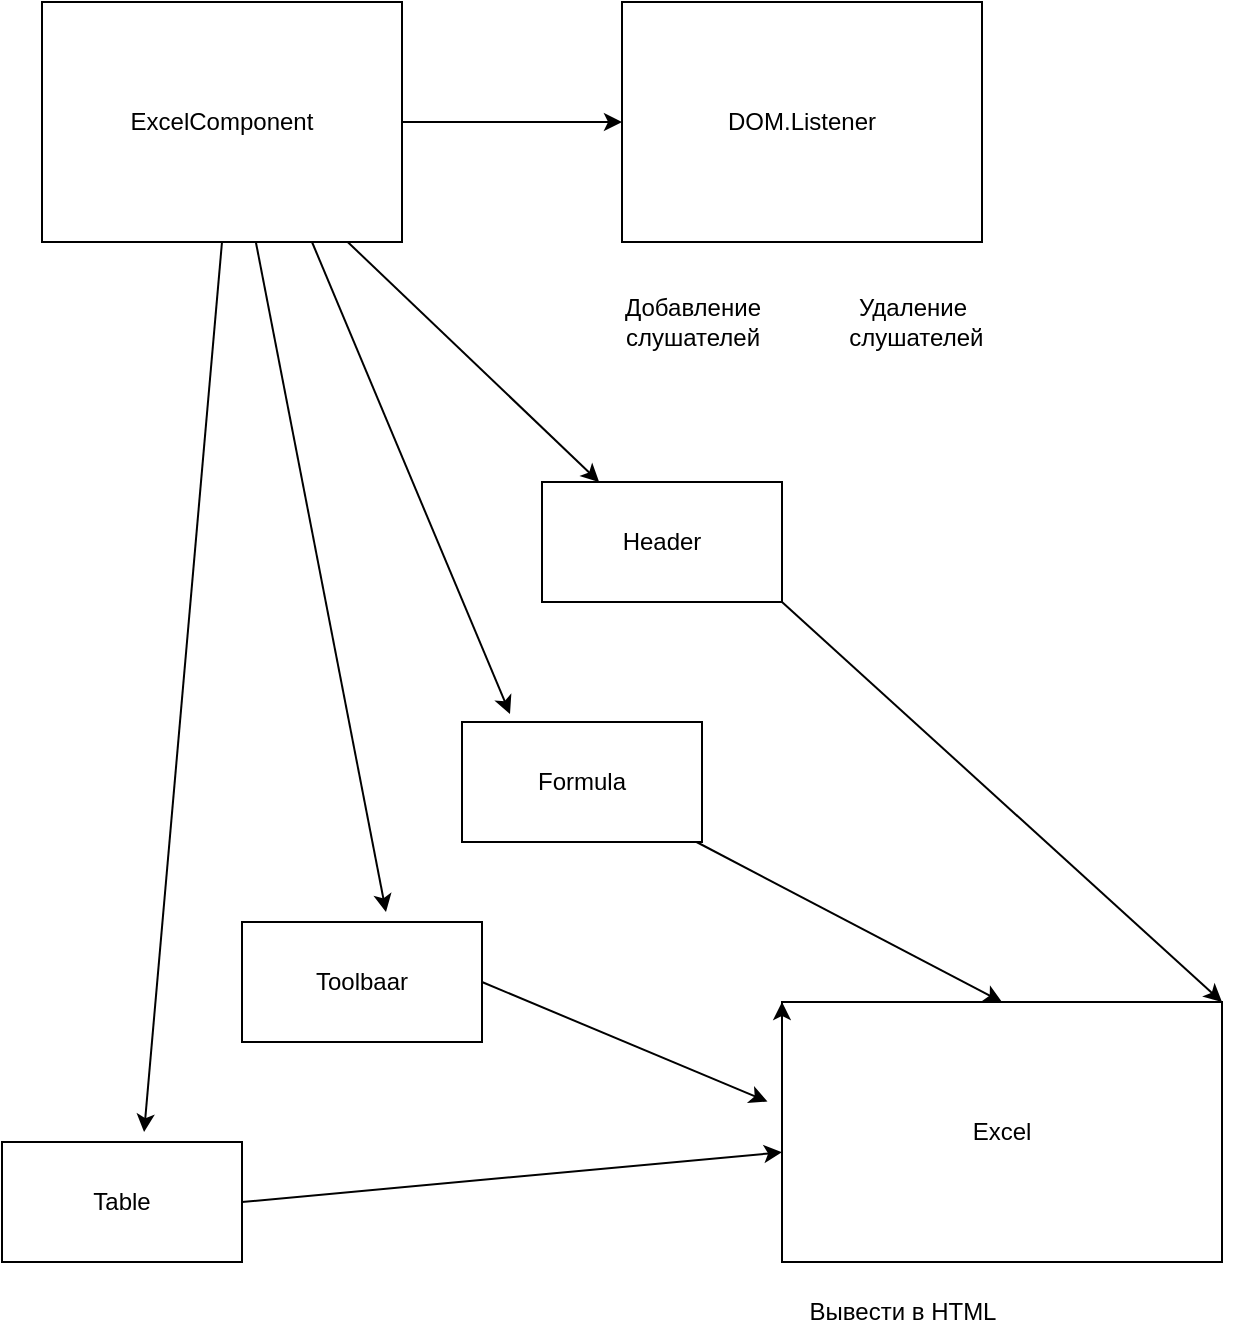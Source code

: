 <mxfile version="21.7.2" type="github" pages="3">
  <diagram name="Page-1" id="yiY_FzYniufGYLqQyleD">
    <mxGraphModel dx="1221" dy="761" grid="1" gridSize="10" guides="1" tooltips="1" connect="1" arrows="1" fold="1" page="1" pageScale="1" pageWidth="850" pageHeight="1100" math="0" shadow="0">
      <root>
        <mxCell id="0" />
        <mxCell id="1" parent="0" />
        <mxCell id="WddScCzA_bH_A1zQr1QU-1" value="Table" style="rounded=0;whiteSpace=wrap;html=1;" parent="1" vertex="1">
          <mxGeometry y="640" width="120" height="60" as="geometry" />
        </mxCell>
        <mxCell id="WddScCzA_bH_A1zQr1QU-2" value="Header" style="rounded=0;whiteSpace=wrap;html=1;" parent="1" vertex="1">
          <mxGeometry x="270" y="310" width="120" height="60" as="geometry" />
        </mxCell>
        <mxCell id="WddScCzA_bH_A1zQr1QU-3" value="Toolbaar" style="rounded=0;whiteSpace=wrap;html=1;" parent="1" vertex="1">
          <mxGeometry x="120" y="530" width="120" height="60" as="geometry" />
        </mxCell>
        <mxCell id="WddScCzA_bH_A1zQr1QU-4" value="Formula" style="rounded=0;whiteSpace=wrap;html=1;" parent="1" vertex="1">
          <mxGeometry x="230" y="430" width="120" height="60" as="geometry" />
        </mxCell>
        <mxCell id="WddScCzA_bH_A1zQr1QU-9" value="&lt;div&gt;DOM.Listener&lt;/div&gt;" style="rounded=0;whiteSpace=wrap;html=1;" parent="1" vertex="1">
          <mxGeometry x="310" y="70" width="180" height="120" as="geometry" />
        </mxCell>
        <mxCell id="WddScCzA_bH_A1zQr1QU-12" value="" style="edgeStyle=orthogonalEdgeStyle;rounded=0;orthogonalLoop=1;jettySize=auto;html=1;" parent="1" source="WddScCzA_bH_A1zQr1QU-10" target="WddScCzA_bH_A1zQr1QU-9" edge="1">
          <mxGeometry relative="1" as="geometry" />
        </mxCell>
        <mxCell id="WddScCzA_bH_A1zQr1QU-10" value="ExcelComponent" style="rounded=0;whiteSpace=wrap;html=1;" parent="1" vertex="1">
          <mxGeometry x="20" y="70" width="180" height="120" as="geometry" />
        </mxCell>
        <mxCell id="WddScCzA_bH_A1zQr1QU-14" value="&lt;div&gt;Добавление&lt;/div&gt;&lt;div&gt;слушателей&lt;/div&gt;" style="text;html=1;align=center;verticalAlign=middle;resizable=0;points=[];autosize=1;strokeColor=none;fillColor=none;" parent="1" vertex="1">
          <mxGeometry x="300" y="210" width="90" height="40" as="geometry" />
        </mxCell>
        <mxCell id="WddScCzA_bH_A1zQr1QU-15" value="&lt;div&gt;Удаление&lt;/div&gt;&lt;div&gt;&amp;nbsp;слушателей&lt;/div&gt;" style="text;html=1;align=center;verticalAlign=middle;resizable=0;points=[];autosize=1;strokeColor=none;fillColor=none;" parent="1" vertex="1">
          <mxGeometry x="410" y="210" width="90" height="40" as="geometry" />
        </mxCell>
        <mxCell id="WddScCzA_bH_A1zQr1QU-17" value="" style="endArrow=classic;html=1;rounded=0;exitX=0.5;exitY=1;exitDx=0;exitDy=0;entryX=0.592;entryY=-0.083;entryDx=0;entryDy=0;entryPerimeter=0;" parent="1" source="WddScCzA_bH_A1zQr1QU-10" target="WddScCzA_bH_A1zQr1QU-1" edge="1">
          <mxGeometry width="50" height="50" relative="1" as="geometry">
            <mxPoint x="140" y="310" as="sourcePoint" />
            <mxPoint x="190" y="260" as="targetPoint" />
          </mxGeometry>
        </mxCell>
        <mxCell id="WddScCzA_bH_A1zQr1QU-18" value="" style="endArrow=classic;html=1;rounded=0;exitX=0.594;exitY=1;exitDx=0;exitDy=0;entryX=0.6;entryY=-0.083;entryDx=0;entryDy=0;entryPerimeter=0;exitPerimeter=0;" parent="1" source="WddScCzA_bH_A1zQr1QU-10" target="WddScCzA_bH_A1zQr1QU-3" edge="1">
          <mxGeometry width="50" height="50" relative="1" as="geometry">
            <mxPoint x="120" y="200" as="sourcePoint" />
            <mxPoint x="121" y="695" as="targetPoint" />
          </mxGeometry>
        </mxCell>
        <mxCell id="WddScCzA_bH_A1zQr1QU-19" value="" style="endArrow=classic;html=1;rounded=0;entryX=0.2;entryY=-0.067;entryDx=0;entryDy=0;exitX=0.75;exitY=1;exitDx=0;exitDy=0;entryPerimeter=0;" parent="1" source="WddScCzA_bH_A1zQr1QU-10" target="WddScCzA_bH_A1zQr1QU-4" edge="1">
          <mxGeometry width="50" height="50" relative="1" as="geometry">
            <mxPoint x="130" y="210" as="sourcePoint" />
            <mxPoint x="131" y="705" as="targetPoint" />
          </mxGeometry>
        </mxCell>
        <mxCell id="WddScCzA_bH_A1zQr1QU-20" value="" style="endArrow=classic;html=1;rounded=0;" parent="1" source="WddScCzA_bH_A1zQr1QU-10" target="WddScCzA_bH_A1zQr1QU-2" edge="1">
          <mxGeometry width="50" height="50" relative="1" as="geometry">
            <mxPoint x="140" y="220" as="sourcePoint" />
            <mxPoint x="141" y="715" as="targetPoint" />
          </mxGeometry>
        </mxCell>
        <mxCell id="WddScCzA_bH_A1zQr1QU-21" value="Excel" style="whiteSpace=wrap;html=1;" parent="1" vertex="1">
          <mxGeometry x="390" y="570" width="220" height="130" as="geometry" />
        </mxCell>
        <mxCell id="WddScCzA_bH_A1zQr1QU-22" value="" style="endArrow=classic;html=1;rounded=0;exitX=1;exitY=1;exitDx=0;exitDy=0;entryX=1;entryY=0;entryDx=0;entryDy=0;" parent="1" source="WddScCzA_bH_A1zQr1QU-2" target="WddScCzA_bH_A1zQr1QU-21" edge="1">
          <mxGeometry width="50" height="50" relative="1" as="geometry">
            <mxPoint x="400" y="480" as="sourcePoint" />
            <mxPoint x="450" y="430" as="targetPoint" />
          </mxGeometry>
        </mxCell>
        <mxCell id="WddScCzA_bH_A1zQr1QU-23" value="" style="endArrow=classic;html=1;rounded=0;entryX=0.5;entryY=0;entryDx=0;entryDy=0;" parent="1" source="WddScCzA_bH_A1zQr1QU-4" target="WddScCzA_bH_A1zQr1QU-21" edge="1">
          <mxGeometry width="50" height="50" relative="1" as="geometry">
            <mxPoint x="320" y="510" as="sourcePoint" />
            <mxPoint x="440" y="710" as="targetPoint" />
          </mxGeometry>
        </mxCell>
        <mxCell id="WddScCzA_bH_A1zQr1QU-24" value="" style="endArrow=classic;html=1;rounded=0;exitX=1;exitY=0.5;exitDx=0;exitDy=0;entryX=-0.033;entryY=0.383;entryDx=0;entryDy=0;entryPerimeter=0;" parent="1" source="WddScCzA_bH_A1zQr1QU-3" target="WddScCzA_bH_A1zQr1QU-21" edge="1">
          <mxGeometry width="50" height="50" relative="1" as="geometry">
            <mxPoint x="410" y="390" as="sourcePoint" />
            <mxPoint x="530" y="590" as="targetPoint" />
          </mxGeometry>
        </mxCell>
        <mxCell id="WddScCzA_bH_A1zQr1QU-25" value="" style="endArrow=classic;html=1;rounded=0;exitX=1;exitY=0.5;exitDx=0;exitDy=0;" parent="1" source="WddScCzA_bH_A1zQr1QU-1" target="WddScCzA_bH_A1zQr1QU-21" edge="1">
          <mxGeometry width="50" height="50" relative="1" as="geometry">
            <mxPoint x="420" y="400" as="sourcePoint" />
            <mxPoint x="540" y="600" as="targetPoint" />
          </mxGeometry>
        </mxCell>
        <mxCell id="WddScCzA_bH_A1zQr1QU-26" style="edgeStyle=orthogonalEdgeStyle;rounded=0;orthogonalLoop=1;jettySize=auto;html=1;exitX=0;exitY=0.25;exitDx=0;exitDy=0;entryX=0;entryY=0;entryDx=0;entryDy=0;" parent="1" source="WddScCzA_bH_A1zQr1QU-21" target="WddScCzA_bH_A1zQr1QU-21" edge="1">
          <mxGeometry relative="1" as="geometry" />
        </mxCell>
        <mxCell id="WddScCzA_bH_A1zQr1QU-27" value="Вывести в HTML" style="text;html=1;align=center;verticalAlign=middle;resizable=0;points=[];autosize=1;strokeColor=none;fillColor=none;" parent="1" vertex="1">
          <mxGeometry x="390" y="710" width="120" height="30" as="geometry" />
        </mxCell>
      </root>
    </mxGraphModel>
  </diagram>
  <diagram id="FIxt1Cq0cwebW7afH5bc" name="Page-2">
    <mxGraphModel dx="1221" dy="761" grid="1" gridSize="10" guides="1" tooltips="1" connect="1" arrows="1" fold="1" page="1" pageScale="1" pageWidth="850" pageHeight="1100" math="0" shadow="0">
      <root>
        <mxCell id="0" />
        <mxCell id="1" parent="0" />
        <mxCell id="7vN2WUi8es753jVqRvFy-4" style="edgeStyle=orthogonalEdgeStyle;rounded=0;orthogonalLoop=1;jettySize=auto;html=1;entryX=0;entryY=0.5;entryDx=0;entryDy=0;" parent="1" source="7vN2WUi8es753jVqRvFy-1" target="7vN2WUi8es753jVqRvFy-3" edge="1">
          <mxGeometry relative="1" as="geometry" />
        </mxCell>
        <mxCell id="7vN2WUi8es753jVqRvFy-1" value="Formula" style="rounded=0;whiteSpace=wrap;html=1;" parent="1" vertex="1">
          <mxGeometry x="130" y="40" width="220" height="100" as="geometry" />
        </mxCell>
        <mxCell id="7vN2WUi8es753jVqRvFy-2" value="&lt;div&gt;input&lt;/div&gt;" style="text;html=1;align=center;verticalAlign=middle;resizable=0;points=[];autosize=1;strokeColor=none;fillColor=none;" parent="1" vertex="1">
          <mxGeometry x="130" y="140" width="50" height="30" as="geometry" />
        </mxCell>
        <mxCell id="7vN2WUi8es753jVqRvFy-3" value="DomListener" style="rounded=0;whiteSpace=wrap;html=1;" parent="1" vertex="1">
          <mxGeometry x="550" y="40" width="190" height="100" as="geometry" />
        </mxCell>
        <mxCell id="7vN2WUi8es753jVqRvFy-5" value="$root" style="text;html=1;align=center;verticalAlign=middle;resizable=0;points=[];autosize=1;strokeColor=none;fillColor=none;" parent="1" vertex="1">
          <mxGeometry x="30" y="75" width="50" height="30" as="geometry" />
        </mxCell>
        <mxCell id="7vN2WUi8es753jVqRvFy-9" style="edgeStyle=orthogonalEdgeStyle;rounded=0;orthogonalLoop=1;jettySize=auto;html=1;entryX=-0.028;entryY=0.505;entryDx=0;entryDy=0;entryPerimeter=0;" parent="1" source="7vN2WUi8es753jVqRvFy-6" target="7vN2WUi8es753jVqRvFy-8" edge="1">
          <mxGeometry relative="1" as="geometry" />
        </mxCell>
        <mxCell id="7vN2WUi8es753jVqRvFy-6" value="$root" style="text;html=1;align=center;verticalAlign=middle;resizable=0;points=[];autosize=1;strokeColor=none;fillColor=none;" parent="1" vertex="1">
          <mxGeometry x="550" y="140" width="50" height="30" as="geometry" />
        </mxCell>
        <mxCell id="7vN2WUi8es753jVqRvFy-11" style="edgeStyle=orthogonalEdgeStyle;rounded=0;orthogonalLoop=1;jettySize=auto;html=1;" parent="1" source="7vN2WUi8es753jVqRvFy-8" target="7vN2WUi8es753jVqRvFy-10" edge="1">
          <mxGeometry relative="1" as="geometry" />
        </mxCell>
        <mxCell id="7vN2WUi8es753jVqRvFy-8" value="addEventListener" style="text;html=1;align=center;verticalAlign=middle;resizable=0;points=[];autosize=1;strokeColor=none;fillColor=none;" parent="1" vertex="1">
          <mxGeometry x="670" y="140" width="120" height="30" as="geometry" />
        </mxCell>
        <mxCell id="7vN2WUi8es753jVqRvFy-13" style="edgeStyle=orthogonalEdgeStyle;rounded=0;orthogonalLoop=1;jettySize=auto;html=1;" parent="1" source="7vN2WUi8es753jVqRvFy-10" target="7vN2WUi8es753jVqRvFy-12" edge="1">
          <mxGeometry relative="1" as="geometry" />
        </mxCell>
        <mxCell id="7vN2WUi8es753jVqRvFy-10" value="input" style="text;html=1;align=center;verticalAlign=middle;resizable=0;points=[];autosize=1;strokeColor=none;fillColor=none;" parent="1" vertex="1">
          <mxGeometry x="670" y="210" width="50" height="30" as="geometry" />
        </mxCell>
        <mxCell id="7vN2WUi8es753jVqRvFy-12" value="onInput" style="text;html=1;align=center;verticalAlign=middle;resizable=0;points=[];autosize=1;strokeColor=none;fillColor=none;" parent="1" vertex="1">
          <mxGeometry x="755" y="210" width="60" height="30" as="geometry" />
        </mxCell>
      </root>
    </mxGraphModel>
  </diagram>
  <diagram id="bcI8e_35uoPsAeQYo8k_" name="Page-3">
    <mxGraphModel dx="1221" dy="761" grid="1" gridSize="10" guides="1" tooltips="1" connect="1" arrows="1" fold="1" page="1" pageScale="1" pageWidth="850" pageHeight="1100" math="0" shadow="0">
      <root>
        <mxCell id="0" />
        <mxCell id="1" parent="0" />
        <mxCell id="H2d2fsl3d18b1qhBryZI-1" value="&lt;div&gt;mousedown&lt;/div&gt;" style="rounded=0;whiteSpace=wrap;html=1;" parent="1" vertex="1">
          <mxGeometry x="40" y="50" width="150" height="80" as="geometry" />
        </mxCell>
        <mxCell id="H2d2fsl3d18b1qhBryZI-2" value="mousemove" style="rounded=0;whiteSpace=wrap;html=1;" parent="1" vertex="1">
          <mxGeometry x="240" y="50" width="150" height="80" as="geometry" />
        </mxCell>
        <mxCell id="H2d2fsl3d18b1qhBryZI-3" value="&lt;div&gt;mouseup&lt;/div&gt;" style="rounded=0;whiteSpace=wrap;html=1;" parent="1" vertex="1">
          <mxGeometry x="440" y="50" width="150" height="80" as="geometry" />
        </mxCell>
        <mxCell id="H2d2fsl3d18b1qhBryZI-4" value="View (HTML, CSS)" style="rounded=0;whiteSpace=wrap;html=1;" parent="1" vertex="1">
          <mxGeometry x="50" y="260" width="150" height="80" as="geometry" />
        </mxCell>
        <mxCell id="H2d2fsl3d18b1qhBryZI-5" value="&lt;div&gt;JavaScript&lt;/div&gt;" style="rounded=0;whiteSpace=wrap;html=1;" parent="1" vertex="1">
          <mxGeometry x="440" y="260" width="150" height="80" as="geometry" />
        </mxCell>
        <mxCell id="H2d2fsl3d18b1qhBryZI-6" value=".table__row-resize" style="text;html=1;strokeColor=none;fillColor=none;align=center;verticalAlign=middle;whiteSpace=wrap;rounded=0;" parent="1" vertex="1">
          <mxGeometry x="50" y="379" width="120" height="30" as="geometry" />
        </mxCell>
        <mxCell id="H2d2fsl3d18b1qhBryZI-7" value=".row-resize" style="text;html=1;strokeColor=none;fillColor=none;align=center;verticalAlign=middle;whiteSpace=wrap;rounded=0;" parent="1" vertex="1">
          <mxGeometry x="50" y="349" width="90" height="30" as="geometry" />
        </mxCell>
        <mxCell id="PwjpvhGtNrzSnvbxEfny-1" value="Meta data" style="rounded=0;whiteSpace=wrap;html=1;" vertex="1" parent="1">
          <mxGeometry x="240" y="260" width="150" height="80" as="geometry" />
        </mxCell>
      </root>
    </mxGraphModel>
  </diagram>
</mxfile>
